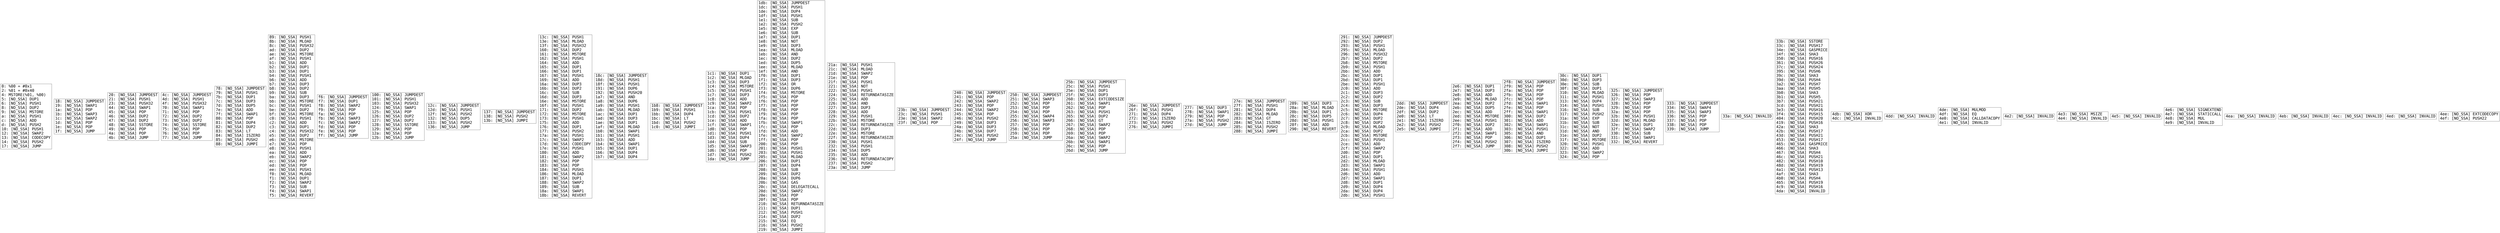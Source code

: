 digraph "graph.cfg.gv" {
	subgraph global {
		node [fontname=Courier fontsize=30.0 rank=same shape=box]
		block_0 [label="0: %00 = #0x1\l2: %01 = #0x40\l4: MSTORE(%01, %00)\l5: [NO_SSA] DUP1\l6: [NO_SSA] PUSH1\l8: [NO_SSA] DUP2\l9: [NO_SSA] MSTORE\la: [NO_SSA] PUSH1\lc: [NO_SSA] ADD\ld: [NO_SSA] PUSH2\l10: [NO_SSA] PUSH1\l12: [NO_SSA] SWAP2\l13: [NO_SSA] CODECOPY\l14: [NO_SSA] PUSH2\l17: [NO_SSA] JUMP\l"]
		block_18 [label="18: [NO_SSA] JUMPDEST\l19: [NO_SSA] SWAP1\l1a: [NO_SSA] POP\l1b: [NO_SSA] SWAP3\l1c: [NO_SSA] SWAP2\l1d: [NO_SSA] POP\l1e: [NO_SSA] POP\l1f: [NO_SSA] JUMP\l"]
		block_20 [label="20: [NO_SSA] JUMPDEST\l21: [NO_SSA] PUSH1\l23: [NO_SSA] PUSH32\l44: [NO_SSA] SWAP1\l45: [NO_SSA] POP\l46: [NO_SSA] DUP2\l47: [NO_SSA] DUP2\l48: [NO_SSA] SSTORE\l49: [NO_SSA] POP\l4a: [NO_SSA] POP\l4b: [NO_SSA] JUMP\l"]
		block_4c [label="4c: [NO_SSA] JUMPDEST\l4d: [NO_SSA] PUSH1\l4f: [NO_SSA] PUSH32\l70: [NO_SSA] SWAP1\l71: [NO_SSA] POP\l72: [NO_SSA] DUP2\l73: [NO_SSA] DUP2\l74: [NO_SSA] SSTORE\l75: [NO_SSA] POP\l76: [NO_SSA] POP\l77: [NO_SSA] JUMP\l"]
		block_78 [label="78: [NO_SSA] JUMPDEST\l79: [NO_SSA] PUSH1\l7b: [NO_SSA] DUP1\l7c: [NO_SSA] DUP3\l7d: [NO_SSA] DUP5\l7e: [NO_SSA] ADD\l7f: [NO_SSA] SWAP1\l80: [NO_SSA] POP\l81: [NO_SSA] DUP4\l82: [NO_SSA] DUP2\l83: [NO_SSA] LT\l84: [NO_SSA] ISZERO\l85: [NO_SSA] PUSH2\l88: [NO_SSA] JUMPI\l"]
		block_89 [label="89: [NO_SSA] PUSH1\l8b: [NO_SSA] MLOAD\l8c: [NO_SSA] PUSH32\lad: [NO_SSA] DUP2\lae: [NO_SSA] MSTORE\laf: [NO_SSA] PUSH1\lb1: [NO_SSA] ADD\lb2: [NO_SSA] DUP1\lb3: [NO_SSA] DUP1\lb4: [NO_SSA] PUSH1\lb6: [NO_SSA] ADD\lb7: [NO_SSA] DUP3\lb8: [NO_SSA] DUP2\lb9: [NO_SSA] SUB\lba: [NO_SSA] DUP3\lbb: [NO_SSA] MSTORE\lbc: [NO_SSA] PUSH1\lbe: [NO_SSA] DUP2\lbf: [NO_SSA] MSTORE\lc0: [NO_SSA] PUSH1\lc2: [NO_SSA] ADD\lc3: [NO_SSA] DUP1\lc4: [NO_SSA] PUSH32\le5: [NO_SSA] DUP2\le6: [NO_SSA] MSTORE\le7: [NO_SSA] POP\le8: [NO_SSA] PUSH1\lea: [NO_SSA] ADD\leb: [NO_SSA] SWAP2\lec: [NO_SSA] POP\led: [NO_SSA] POP\lee: [NO_SSA] PUSH1\lf0: [NO_SSA] MLOAD\lf1: [NO_SSA] DUP1\lf2: [NO_SSA] SWAP2\lf3: [NO_SSA] SUB\lf4: [NO_SSA] SWAP1\lf5: [NO_SSA] REVERT\l"]
		block_f6 [label="f6: [NO_SSA] JUMPDEST\lf7: [NO_SSA] DUP1\lf8: [NO_SSA] SWAP2\lf9: [NO_SSA] POP\lfa: [NO_SSA] POP\lfb: [NO_SSA] SWAP3\lfc: [NO_SSA] SWAP2\lfd: [NO_SSA] POP\lfe: [NO_SSA] POP\lff: [NO_SSA] JUMP\l"]
		block_100 [label="100: [NO_SSA] JUMPDEST\l101: [NO_SSA] PUSH1\l103: [NO_SSA] PUSH32\l124: [NO_SSA] SWAP1\l125: [NO_SSA] POP\l126: [NO_SSA] DUP2\l127: [NO_SSA] DUP2\l128: [NO_SSA] SSTORE\l129: [NO_SSA] POP\l12a: [NO_SSA] POP\l12b: [NO_SSA] JUMP\l"]
		block_12c [label="12c: [NO_SSA] JUMPDEST\l12d: [NO_SSA] PUSH1\l12f: [NO_SSA] PUSH2\l132: [NO_SSA] DUP5\l133: [NO_SSA] PUSH2\l136: [NO_SSA] JUMP\l"]
		block_137 [label="137: [NO_SSA] JUMPDEST\l138: [NO_SSA] PUSH2\l13b: [NO_SSA] JUMPI\l"]
		block_13c [label="13c: [NO_SSA] PUSH1\l13e: [NO_SSA] MLOAD\l13f: [NO_SSA] PUSH32\l160: [NO_SSA] DUP2\l161: [NO_SSA] MSTORE\l162: [NO_SSA] PUSH1\l164: [NO_SSA] ADD\l165: [NO_SSA] DUP1\l166: [NO_SSA] DUP1\l167: [NO_SSA] PUSH1\l169: [NO_SSA] ADD\l16a: [NO_SSA] DUP3\l16b: [NO_SSA] DUP2\l16c: [NO_SSA] SUB\l16d: [NO_SSA] DUP3\l16e: [NO_SSA] MSTORE\l16f: [NO_SSA] PUSH1\l171: [NO_SSA] DUP2\l172: [NO_SSA] MSTORE\l173: [NO_SSA] PUSH1\l175: [NO_SSA] ADD\l176: [NO_SSA] DUP1\l177: [NO_SSA] PUSH2\l17a: [NO_SSA] PUSH1\l17c: [NO_SSA] SWAP2\l17d: [NO_SSA] CODECOPY\l17e: [NO_SSA] PUSH1\l180: [NO_SSA] ADD\l181: [NO_SSA] SWAP2\l182: [NO_SSA] POP\l183: [NO_SSA] POP\l184: [NO_SSA] PUSH1\l186: [NO_SSA] MLOAD\l187: [NO_SSA] DUP1\l188: [NO_SSA] SWAP2\l189: [NO_SSA] SUB\l18a: [NO_SSA] SWAP1\l18b: [NO_SSA] REVERT\l"]
		block_18c [label="18c: [NO_SSA] JUMPDEST\l18d: [NO_SSA] PUSH1\l18f: [NO_SSA] PUSH1\l191: [NO_SSA] DUP6\l192: [NO_SSA] PUSH20\l1a7: [NO_SSA] AND\l1a8: [NO_SSA] DUP6\l1a9: [NO_SSA] PUSH1\l1ab: [NO_SSA] MLOAD\l1ac: [NO_SSA] DUP1\l1ad: [NO_SSA] DUP3\l1ae: [NO_SSA] DUP1\l1af: [NO_SSA] MLOAD\l1b0: [NO_SSA] SWAP1\l1b1: [NO_SSA] PUSH1\l1b3: [NO_SSA] ADD\l1b4: [NO_SSA] SWAP1\l1b5: [NO_SSA] DUP1\l1b6: [NO_SSA] DUP4\l1b7: [NO_SSA] DUP4\l"]
		block_1b8 [label="1b8: [NO_SSA] JUMPDEST\l1b9: [NO_SSA] PUSH1\l1bb: [NO_SSA] DUP4\l1bc: [NO_SSA] LT\l1bd: [NO_SSA] PUSH2\l1c0: [NO_SSA] JUMPI\l"]
		block_1c1 [label="1c1: [NO_SSA] DUP1\l1c2: [NO_SSA] MLOAD\l1c3: [NO_SSA] DUP3\l1c4: [NO_SSA] MSTORE\l1c5: [NO_SSA] PUSH1\l1c7: [NO_SSA] DUP3\l1c8: [NO_SSA] ADD\l1c9: [NO_SSA] SWAP2\l1ca: [NO_SSA] POP\l1cb: [NO_SSA] PUSH1\l1cd: [NO_SSA] DUP2\l1ce: [NO_SSA] ADD\l1cf: [NO_SSA] SWAP1\l1d0: [NO_SSA] POP\l1d1: [NO_SSA] PUSH1\l1d3: [NO_SSA] DUP4\l1d4: [NO_SSA] SUB\l1d5: [NO_SSA] SWAP3\l1d6: [NO_SSA] POP\l1d7: [NO_SSA] PUSH2\l1da: [NO_SSA] JUMP\l"]
		block_1db [label="1db: [NO_SSA] JUMPDEST\l1dc: [NO_SSA] PUSH1\l1de: [NO_SSA] DUP4\l1df: [NO_SSA] PUSH1\l1e1: [NO_SSA] SUB\l1e2: [NO_SSA] PUSH2\l1e5: [NO_SSA] EXP\l1e6: [NO_SSA] SUB\l1e7: [NO_SSA] DUP1\l1e8: [NO_SSA] NOT\l1e9: [NO_SSA] DUP3\l1ea: [NO_SSA] MLOAD\l1eb: [NO_SSA] AND\l1ec: [NO_SSA] DUP2\l1ed: [NO_SSA] DUP5\l1ee: [NO_SSA] MLOAD\l1ef: [NO_SSA] AND\l1f0: [NO_SSA] DUP1\l1f1: [NO_SSA] DUP3\l1f2: [NO_SSA] OR\l1f3: [NO_SSA] DUP6\l1f4: [NO_SSA] MSTORE\l1f5: [NO_SSA] POP\l1f6: [NO_SSA] POP\l1f7: [NO_SSA] POP\l1f8: [NO_SSA] POP\l1f9: [NO_SSA] POP\l1fa: [NO_SSA] POP\l1fb: [NO_SSA] SWAP1\l1fc: [NO_SSA] POP\l1fd: [NO_SSA] ADD\l1fe: [NO_SSA] SWAP2\l1ff: [NO_SSA] POP\l200: [NO_SSA] POP\l201: [NO_SSA] PUSH1\l203: [NO_SSA] PUSH1\l205: [NO_SSA] MLOAD\l206: [NO_SSA] DUP1\l207: [NO_SSA] DUP4\l208: [NO_SSA] SUB\l209: [NO_SSA] DUP2\l20a: [NO_SSA] DUP6\l20b: [NO_SSA] GAS\l20c: [NO_SSA] DELEGATECALL\l20d: [NO_SSA] SWAP2\l20e: [NO_SSA] POP\l20f: [NO_SSA] POP\l210: [NO_SSA] RETURNDATASIZE\l211: [NO_SSA] DUP1\l212: [NO_SSA] PUSH1\l214: [NO_SSA] DUP2\l215: [NO_SSA] EQ\l216: [NO_SSA] PUSH2\l219: [NO_SSA] JUMPI\l"]
		block_21a [label="21a: [NO_SSA] PUSH1\l21c: [NO_SSA] MLOAD\l21d: [NO_SSA] SWAP2\l21e: [NO_SSA] POP\l21f: [NO_SSA] PUSH1\l221: [NO_SSA] NOT\l222: [NO_SSA] PUSH1\l224: [NO_SSA] RETURNDATASIZE\l225: [NO_SSA] ADD\l226: [NO_SSA] AND\l227: [NO_SSA] DUP3\l228: [NO_SSA] ADD\l229: [NO_SSA] PUSH1\l22b: [NO_SSA] MSTORE\l22c: [NO_SSA] RETURNDATASIZE\l22d: [NO_SSA] DUP3\l22e: [NO_SSA] MSTORE\l22f: [NO_SSA] RETURNDATASIZE\l230: [NO_SSA] PUSH1\l232: [NO_SSA] PUSH1\l234: [NO_SSA] DUP5\l235: [NO_SSA] ADD\l236: [NO_SSA] RETURNDATACOPY\l237: [NO_SSA] PUSH2\l23a: [NO_SSA] JUMP\l"]
		block_23b [label="23b: [NO_SSA] JUMPDEST\l23c: [NO_SSA] PUSH1\l23e: [NO_SSA] SWAP2\l23f: [NO_SSA] POP\l"]
		block_240 [label="240: [NO_SSA] JUMPDEST\l241: [NO_SSA] POP\l242: [NO_SSA] SWAP2\l243: [NO_SSA] POP\l244: [NO_SSA] SWAP2\l245: [NO_SSA] POP\l246: [NO_SSA] PUSH2\l249: [NO_SSA] DUP3\l24a: [NO_SSA] DUP3\l24b: [NO_SSA] DUP7\l24c: [NO_SSA] PUSH2\l24f: [NO_SSA] JUMP\l"]
		block_250 [label="250: [NO_SSA] JUMPDEST\l251: [NO_SSA] SWAP3\l252: [NO_SSA] POP\l253: [NO_SSA] POP\l254: [NO_SSA] POP\l255: [NO_SSA] SWAP4\l256: [NO_SSA] SWAP3\l257: [NO_SSA] POP\l258: [NO_SSA] POP\l259: [NO_SSA] POP\l25a: [NO_SSA] JUMP\l"]
		block_25b [label="25b: [NO_SSA] JUMPDEST\l25c: [NO_SSA] PUSH1\l25e: [NO_SSA] DUP1\l25f: [NO_SSA] DUP3\l260: [NO_SSA] EXTCODESIZE\l261: [NO_SSA] SWAP1\l262: [NO_SSA] POP\l263: [NO_SSA] PUSH1\l265: [NO_SSA] DUP2\l266: [NO_SSA] GT\l267: [NO_SSA] SWAP2\l268: [NO_SSA] POP\l269: [NO_SSA] POP\l26a: [NO_SSA] SWAP2\l26b: [NO_SSA] SWAP1\l26c: [NO_SSA] POP\l26d: [NO_SSA] JUMP\l"]
		block_26e [label="26e: [NO_SSA] JUMPDEST\l26f: [NO_SSA] PUSH1\l271: [NO_SSA] DUP4\l272: [NO_SSA] ISZERO\l273: [NO_SSA] PUSH2\l276: [NO_SSA] JUMPI\l"]
		block_277 [label="277: [NO_SSA] DUP3\l278: [NO_SSA] SWAP1\l279: [NO_SSA] POP\l27a: [NO_SSA] PUSH2\l27d: [NO_SSA] JUMP\l"]
		block_27e [label="27e: [NO_SSA] JUMPDEST\l27f: [NO_SSA] PUSH1\l281: [NO_SSA] DUP4\l282: [NO_SSA] MLOAD\l283: [NO_SSA] GT\l284: [NO_SSA] ISZERO\l285: [NO_SSA] PUSH2\l288: [NO_SSA] JUMPI\l"]
		block_289 [label="289: [NO_SSA] DUP3\l28a: [NO_SSA] MLOAD\l28b: [NO_SSA] DUP1\l28c: [NO_SSA] DUP5\l28d: [NO_SSA] PUSH1\l28f: [NO_SSA] ADD\l290: [NO_SSA] REVERT\l"]
		block_291 [label="291: [NO_SSA] JUMPDEST\l292: [NO_SSA] DUP2\l293: [NO_SSA] PUSH1\l295: [NO_SSA] MLOAD\l296: [NO_SSA] PUSH32\l2b7: [NO_SSA] DUP2\l2b8: [NO_SSA] MSTORE\l2b9: [NO_SSA] PUSH1\l2bb: [NO_SSA] ADD\l2bc: [NO_SSA] DUP1\l2bd: [NO_SSA] DUP1\l2be: [NO_SSA] PUSH1\l2c0: [NO_SSA] ADD\l2c1: [NO_SSA] DUP3\l2c2: [NO_SSA] DUP2\l2c3: [NO_SSA] SUB\l2c4: [NO_SSA] DUP3\l2c5: [NO_SSA] MSTORE\l2c6: [NO_SSA] DUP4\l2c7: [NO_SSA] DUP2\l2c8: [NO_SSA] DUP2\l2c9: [NO_SSA] MLOAD\l2ca: [NO_SSA] DUP2\l2cb: [NO_SSA] MSTORE\l2cc: [NO_SSA] PUSH1\l2ce: [NO_SSA] ADD\l2cf: [NO_SSA] SWAP2\l2d0: [NO_SSA] POP\l2d1: [NO_SSA] DUP1\l2d2: [NO_SSA] MLOAD\l2d3: [NO_SSA] SWAP1\l2d4: [NO_SSA] PUSH1\l2d6: [NO_SSA] ADD\l2d7: [NO_SSA] SWAP1\l2d8: [NO_SSA] DUP1\l2d9: [NO_SSA] DUP4\l2da: [NO_SSA] DUP4\l2db: [NO_SSA] PUSH1\l"]
		block_2dd [label="2dd: [NO_SSA] JUMPDEST\l2de: [NO_SSA] DUP4\l2df: [NO_SSA] DUP2\l2e0: [NO_SSA] LT\l2e1: [NO_SSA] ISZERO\l2e2: [NO_SSA] PUSH2\l2e5: [NO_SSA] JUMPI\l"]
		block_2e6 [label="2e6: [NO_SSA] DUP1\l2e7: [NO_SSA] DUP3\l2e8: [NO_SSA] ADD\l2e9: [NO_SSA] MLOAD\l2ea: [NO_SSA] DUP2\l2eb: [NO_SSA] DUP5\l2ec: [NO_SSA] ADD\l2ed: [NO_SSA] MSTORE\l2ee: [NO_SSA] PUSH1\l2f0: [NO_SSA] DUP2\l2f1: [NO_SSA] ADD\l2f2: [NO_SSA] SWAP1\l2f3: [NO_SSA] POP\l2f4: [NO_SSA] PUSH2\l2f7: [NO_SSA] JUMP\l"]
		block_2f8 [label="2f8: [NO_SSA] JUMPDEST\l2f9: [NO_SSA] POP\l2fa: [NO_SSA] POP\l2fb: [NO_SSA] POP\l2fc: [NO_SSA] POP\l2fd: [NO_SSA] SWAP1\l2fe: [NO_SSA] POP\l2ff: [NO_SSA] SWAP1\l300: [NO_SSA] DUP2\l301: [NO_SSA] ADD\l302: [NO_SSA] SWAP1\l303: [NO_SSA] PUSH1\l305: [NO_SSA] AND\l306: [NO_SSA] DUP1\l307: [NO_SSA] ISZERO\l308: [NO_SSA] PUSH2\l30b: [NO_SSA] JUMPI\l"]
		block_30c [label="30c: [NO_SSA] DUP1\l30d: [NO_SSA] DUP3\l30e: [NO_SSA] SUB\l30f: [NO_SSA] DUP1\l310: [NO_SSA] MLOAD\l311: [NO_SSA] PUSH1\l313: [NO_SSA] DUP4\l314: [NO_SSA] PUSH1\l316: [NO_SSA] SUB\l317: [NO_SSA] PUSH2\l31a: [NO_SSA] EXP\l31b: [NO_SSA] SUB\l31c: [NO_SSA] NOT\l31d: [NO_SSA] AND\l31e: [NO_SSA] DUP2\l31f: [NO_SSA] MSTORE\l320: [NO_SSA] PUSH1\l322: [NO_SSA] ADD\l323: [NO_SSA] SWAP2\l324: [NO_SSA] POP\l"]
		block_325 [label="325: [NO_SSA] JUMPDEST\l326: [NO_SSA] POP\l327: [NO_SSA] SWAP3\l328: [NO_SSA] POP\l329: [NO_SSA] POP\l32a: [NO_SSA] POP\l32b: [NO_SSA] PUSH1\l32d: [NO_SSA] MLOAD\l32e: [NO_SSA] DUP1\l32f: [NO_SSA] SWAP2\l330: [NO_SSA] SUB\l331: [NO_SSA] SWAP1\l332: [NO_SSA] REVERT\l"]
		block_333 [label="333: [NO_SSA] JUMPDEST\l334: [NO_SSA] SWAP4\l335: [NO_SSA] SWAP3\l336: [NO_SSA] POP\l337: [NO_SSA] POP\l338: [NO_SSA] POP\l339: [NO_SSA] JUMP\l"]
		block_33a [label="33a: [NO_SSA] INVALID\l"]
		block_33b [label="33b: [NO_SSA] SSTORE\l33c: [NO_SSA] PUSH17\l34e: [NO_SSA] GASPRICE\l34f: [NO_SSA] SHA3\l350: [NO_SSA] PUSH16\l361: [NO_SSA] PUSH26\l37c: [NO_SSA] PUSH24\l395: [NO_SSA] PUSH6\l39c: [NO_SSA] SHA3\l39d: [NO_SSA] PUSH4\l3a2: [NO_SSA] PUSH7\l3aa: [NO_SSA] PUSH5\l3b0: [NO_SSA] SHA3\l3b1: [NO_SSA] PUSH5\l3b7: [NO_SSA] PUSH21\l3cd: [NO_SSA] PUSH21\l3e3: [NO_SSA] PUSH16\l3f4: [NO_SSA] PUSH15\l404: [NO_SSA] PUSH20\l419: [NO_SSA] PUSH16\l42a: [NO_SSA] SHA3\l42b: [NO_SSA] PUSH17\l43d: [NO_SSA] PUSH21\l453: [NO_SSA] PUSH17\l465: [NO_SSA] GASPRICE\l466: [NO_SSA] SHA3\l467: [NO_SSA] PUSH4\l46c: [NO_SSA] PUSH21\l482: [NO_SSA] PUSH10\l48d: [NO_SSA] PUSH19\l4a1: [NO_SSA] PUSH13\l4af: [NO_SSA] SHA3\l4b0: [NO_SSA] PUSH4\l4b5: [NO_SSA] PUSH19\l4c9: [NO_SSA] PUSH16\l4da: [NO_SSA] INVALID\l"]
		block_4db [label="4db: [NO_SSA] XOR\l4dc: [NO_SSA] INVALID\l"]
		block_4dd [label="4dd: [NO_SSA] INVALID\l"]
		block_4de [label="4de: [NO_SSA] MULMOD\l4df: [NO_SSA] EQ\l4e0: [NO_SSA] CALLDATACOPY\l4e1: [NO_SSA] INVALID\l"]
		block_4e2 [label="4e2: [NO_SSA] INVALID\l"]
		block_4e3 [label="4e3: [NO_SSA] MSIZE\l4e4: [NO_SSA] INVALID\l"]
		block_4e5 [label="4e5: [NO_SSA] INVALID\l"]
		block_4e6 [label="4e6: [NO_SSA] SIGNEXTEND\l4e7: [NO_SSA] STATICCALL\l4e8: [NO_SSA] MUL\l4e9: [NO_SSA] INVALID\l"]
		block_4ea [label="4ea: [NO_SSA] INVALID\l"]
		block_4eb [label="4eb: [NO_SSA] INVALID\l"]
		block_4ec [label="4ec: [NO_SSA] INVALID\l"]
		block_4ed [label="4ed: [NO_SSA] INVALID\l"]
		block_4ee [label="4ee: [NO_SSA] EXTCODECOPY\l4ef: [NO_SSA] PUSH22\l"]
	}
}
